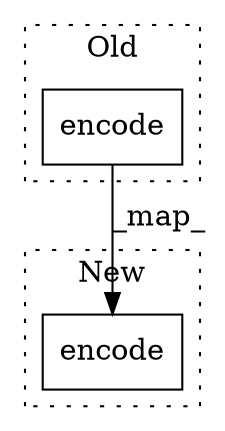 digraph G {
subgraph cluster0 {
1 [label="encode" a="32" s="1696,1710" l="7,1" shape="box"];
label = "Old";
style="dotted";
}
subgraph cluster1 {
2 [label="encode" a="32" s="1972,1986" l="7,1" shape="box"];
label = "New";
style="dotted";
}
1 -> 2 [label="_map_"];
}